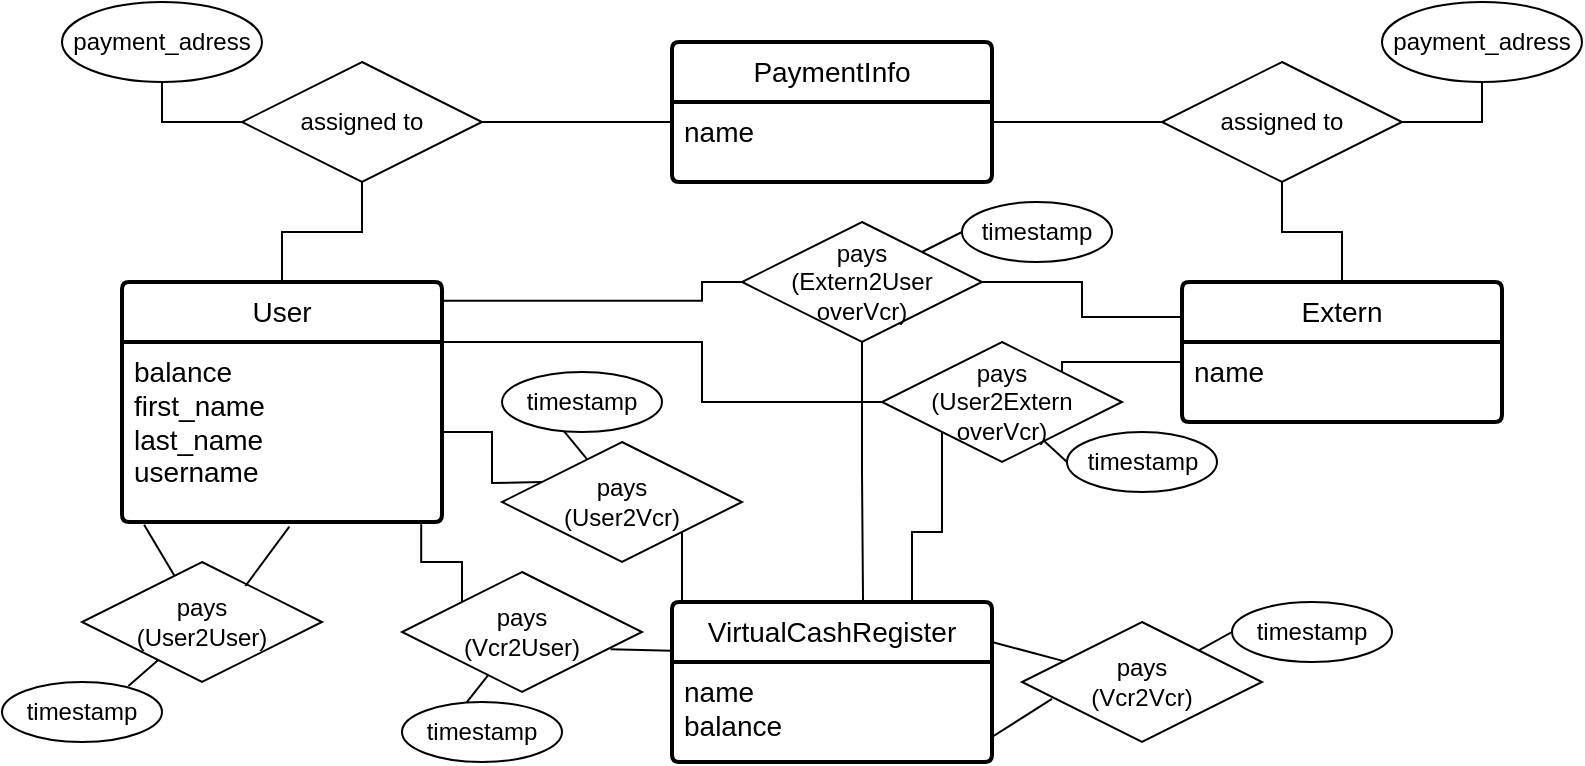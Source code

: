 <mxfile version="26.2.6">
  <diagram id="R2lEEEUBdFMjLlhIrx00" name="Page-1">
    <mxGraphModel dx="1044" dy="535" grid="1" gridSize="10" guides="1" tooltips="1" connect="1" arrows="1" fold="1" page="1" pageScale="1" pageWidth="850" pageHeight="1100" math="0" shadow="0" extFonts="Permanent Marker^https://fonts.googleapis.com/css?family=Permanent+Marker">
      <root>
        <mxCell id="0" />
        <mxCell id="1" parent="0" />
        <mxCell id="-f9wHyspJrlfjGtX0Zqk-20" value="User" style="swimlane;childLayout=stackLayout;horizontal=1;startSize=30;horizontalStack=0;rounded=1;fontSize=14;fontStyle=0;strokeWidth=2;resizeParent=0;resizeLast=1;shadow=0;dashed=0;align=center;arcSize=4;whiteSpace=wrap;html=1;" vertex="1" parent="1">
          <mxGeometry x="70" y="170" width="160" height="120" as="geometry" />
        </mxCell>
        <mxCell id="-f9wHyspJrlfjGtX0Zqk-21" value="&lt;div&gt;&lt;font style=&quot;font-size: 14px;&quot;&gt;balance&lt;/font&gt;&lt;/div&gt;&lt;div&gt;&lt;font style=&quot;font-size: 14px;&quot;&gt;first_name&lt;/font&gt;&lt;/div&gt;&lt;div&gt;&lt;font style=&quot;font-size: 14px;&quot;&gt;last_name&lt;/font&gt;&lt;/div&gt;&lt;div&gt;&lt;font style=&quot;font-size: 14px;&quot;&gt;username&lt;/font&gt;&lt;/div&gt;" style="align=left;strokeColor=none;fillColor=none;spacingLeft=4;spacingRight=4;fontSize=12;verticalAlign=top;resizable=0;rotatable=0;part=1;html=1;whiteSpace=wrap;" vertex="1" parent="-f9wHyspJrlfjGtX0Zqk-20">
          <mxGeometry y="30" width="160" height="90" as="geometry" />
        </mxCell>
        <mxCell id="-f9wHyspJrlfjGtX0Zqk-23" value="Extern" style="swimlane;childLayout=stackLayout;horizontal=1;startSize=30;horizontalStack=0;rounded=1;fontSize=14;fontStyle=0;strokeWidth=2;resizeParent=0;resizeLast=1;shadow=0;dashed=0;align=center;arcSize=4;whiteSpace=wrap;html=1;" vertex="1" parent="1">
          <mxGeometry x="600" y="170" width="160" height="70" as="geometry" />
        </mxCell>
        <mxCell id="-f9wHyspJrlfjGtX0Zqk-30" value="&lt;font style=&quot;font-size: 14px;&quot;&gt;name&lt;/font&gt;" style="align=left;strokeColor=none;fillColor=none;spacingLeft=4;spacingRight=4;fontSize=12;verticalAlign=top;resizable=0;rotatable=0;part=1;html=1;whiteSpace=wrap;" vertex="1" parent="-f9wHyspJrlfjGtX0Zqk-23">
          <mxGeometry y="30" width="160" height="40" as="geometry" />
        </mxCell>
        <mxCell id="-f9wHyspJrlfjGtX0Zqk-36" style="edgeStyle=orthogonalEdgeStyle;rounded=0;orthogonalLoop=1;jettySize=auto;html=1;entryX=0;entryY=0.5;entryDx=0;entryDy=0;endArrow=none;startFill=0;" edge="1" parent="1" source="-f9wHyspJrlfjGtX0Zqk-25" target="-f9wHyspJrlfjGtX0Zqk-33">
          <mxGeometry relative="1" as="geometry">
            <Array as="points">
              <mxPoint x="540" y="90" />
              <mxPoint x="540" y="90" />
            </Array>
          </mxGeometry>
        </mxCell>
        <mxCell id="-f9wHyspJrlfjGtX0Zqk-25" value="PaymentInfo" style="swimlane;childLayout=stackLayout;horizontal=1;startSize=30;horizontalStack=0;rounded=1;fontSize=14;fontStyle=0;strokeWidth=2;resizeParent=0;resizeLast=1;shadow=0;dashed=0;align=center;arcSize=4;whiteSpace=wrap;html=1;" vertex="1" parent="1">
          <mxGeometry x="345" y="50" width="160" height="70" as="geometry" />
        </mxCell>
        <mxCell id="-f9wHyspJrlfjGtX0Zqk-26" value="&lt;font style=&quot;font-size: 14px;&quot;&gt;name&lt;/font&gt;" style="align=left;strokeColor=none;fillColor=none;spacingLeft=4;spacingRight=4;fontSize=12;verticalAlign=top;resizable=0;rotatable=0;part=1;html=1;whiteSpace=wrap;" vertex="1" parent="-f9wHyspJrlfjGtX0Zqk-25">
          <mxGeometry y="30" width="160" height="40" as="geometry" />
        </mxCell>
        <mxCell id="-f9wHyspJrlfjGtX0Zqk-29" style="edgeStyle=orthogonalEdgeStyle;rounded=0;orthogonalLoop=1;jettySize=auto;html=1;entryX=1;entryY=1;entryDx=0;entryDy=0;endArrow=none;startFill=0;" edge="1" parent="1" source="-f9wHyspJrlfjGtX0Zqk-27" target="-f9wHyspJrlfjGtX0Zqk-28">
          <mxGeometry relative="1" as="geometry">
            <Array as="points">
              <mxPoint x="90" y="90" />
              <mxPoint x="90" y="64" />
            </Array>
          </mxGeometry>
        </mxCell>
        <mxCell id="-f9wHyspJrlfjGtX0Zqk-31" value="" style="edgeStyle=orthogonalEdgeStyle;rounded=0;orthogonalLoop=1;jettySize=auto;html=1;entryX=0;entryY=0.25;entryDx=0;entryDy=0;endArrow=none;startFill=0;" edge="1" parent="1" source="-f9wHyspJrlfjGtX0Zqk-27" target="-f9wHyspJrlfjGtX0Zqk-26">
          <mxGeometry relative="1" as="geometry" />
        </mxCell>
        <mxCell id="-f9wHyspJrlfjGtX0Zqk-32" style="edgeStyle=orthogonalEdgeStyle;rounded=0;orthogonalLoop=1;jettySize=auto;html=1;entryX=0.5;entryY=0;entryDx=0;entryDy=0;endArrow=none;startFill=0;" edge="1" parent="1" source="-f9wHyspJrlfjGtX0Zqk-27" target="-f9wHyspJrlfjGtX0Zqk-20">
          <mxGeometry relative="1" as="geometry" />
        </mxCell>
        <mxCell id="-f9wHyspJrlfjGtX0Zqk-27" value="assigned to" style="shape=rhombus;perimeter=rhombusPerimeter;whiteSpace=wrap;html=1;align=center;" vertex="1" parent="1">
          <mxGeometry x="130" y="60" width="120" height="60" as="geometry" />
        </mxCell>
        <mxCell id="-f9wHyspJrlfjGtX0Zqk-28" value="payment_adress" style="ellipse;whiteSpace=wrap;html=1;align=center;" vertex="1" parent="1">
          <mxGeometry x="40" y="30" width="100" height="40" as="geometry" />
        </mxCell>
        <mxCell id="-f9wHyspJrlfjGtX0Zqk-37" style="edgeStyle=orthogonalEdgeStyle;rounded=0;orthogonalLoop=1;jettySize=auto;html=1;entryX=0.5;entryY=0;entryDx=0;entryDy=0;endArrow=none;startFill=0;" edge="1" parent="1" source="-f9wHyspJrlfjGtX0Zqk-33" target="-f9wHyspJrlfjGtX0Zqk-23">
          <mxGeometry relative="1" as="geometry" />
        </mxCell>
        <mxCell id="-f9wHyspJrlfjGtX0Zqk-33" value="assigned to" style="shape=rhombus;perimeter=rhombusPerimeter;whiteSpace=wrap;html=1;align=center;" vertex="1" parent="1">
          <mxGeometry x="590" y="60" width="120" height="60" as="geometry" />
        </mxCell>
        <mxCell id="-f9wHyspJrlfjGtX0Zqk-34" value="payment_adress" style="ellipse;whiteSpace=wrap;html=1;align=center;" vertex="1" parent="1">
          <mxGeometry x="700" y="30" width="100" height="40" as="geometry" />
        </mxCell>
        <mxCell id="-f9wHyspJrlfjGtX0Zqk-35" style="edgeStyle=orthogonalEdgeStyle;rounded=0;orthogonalLoop=1;jettySize=auto;html=1;entryX=1;entryY=0.5;entryDx=0;entryDy=0;endArrow=none;startFill=0;" edge="1" parent="1" source="-f9wHyspJrlfjGtX0Zqk-34" target="-f9wHyspJrlfjGtX0Zqk-33">
          <mxGeometry relative="1" as="geometry" />
        </mxCell>
        <mxCell id="-f9wHyspJrlfjGtX0Zqk-38" value="VirtualCashRegister" style="swimlane;childLayout=stackLayout;horizontal=1;startSize=30;horizontalStack=0;rounded=1;fontSize=14;fontStyle=0;strokeWidth=2;resizeParent=0;resizeLast=1;shadow=0;dashed=0;align=center;arcSize=4;whiteSpace=wrap;html=1;" vertex="1" parent="1">
          <mxGeometry x="345" y="330" width="160" height="80" as="geometry" />
        </mxCell>
        <mxCell id="-f9wHyspJrlfjGtX0Zqk-39" value="&lt;div&gt;&lt;font style=&quot;font-size: 14px;&quot;&gt;name&lt;/font&gt;&lt;/div&gt;&lt;div&gt;&lt;font style=&quot;font-size: 14px;&quot;&gt;balance&lt;/font&gt;&lt;/div&gt;" style="align=left;strokeColor=none;fillColor=none;spacingLeft=4;spacingRight=4;fontSize=12;verticalAlign=top;resizable=0;rotatable=0;part=1;html=1;whiteSpace=wrap;" vertex="1" parent="-f9wHyspJrlfjGtX0Zqk-38">
          <mxGeometry y="30" width="160" height="50" as="geometry" />
        </mxCell>
        <mxCell id="-f9wHyspJrlfjGtX0Zqk-40" value="pays&lt;br&gt;(Vcr2Vcr)" style="shape=rhombus;perimeter=rhombusPerimeter;whiteSpace=wrap;html=1;align=center;" vertex="1" parent="1">
          <mxGeometry x="520" y="340" width="120" height="60" as="geometry" />
        </mxCell>
        <mxCell id="-f9wHyspJrlfjGtX0Zqk-46" value="" style="endArrow=none;html=1;rounded=0;exitX=1;exitY=0.25;exitDx=0;exitDy=0;" edge="1" parent="1" source="-f9wHyspJrlfjGtX0Zqk-38" target="-f9wHyspJrlfjGtX0Zqk-40">
          <mxGeometry relative="1" as="geometry">
            <mxPoint x="460" y="310" as="sourcePoint" />
            <mxPoint x="620" y="310" as="targetPoint" />
          </mxGeometry>
        </mxCell>
        <mxCell id="-f9wHyspJrlfjGtX0Zqk-47" value="" style="endArrow=none;html=1;rounded=0;entryX=0.125;entryY=0.641;entryDx=0;entryDy=0;entryPerimeter=0;exitX=1;exitY=0.75;exitDx=0;exitDy=0;" edge="1" parent="1" source="-f9wHyspJrlfjGtX0Zqk-39" target="-f9wHyspJrlfjGtX0Zqk-40">
          <mxGeometry relative="1" as="geometry">
            <mxPoint x="460" y="310" as="sourcePoint" />
            <mxPoint x="620" y="310" as="targetPoint" />
          </mxGeometry>
        </mxCell>
        <mxCell id="-f9wHyspJrlfjGtX0Zqk-48" value="timestamp" style="ellipse;whiteSpace=wrap;html=1;align=center;" vertex="1" parent="1">
          <mxGeometry x="625" y="330" width="80" height="30" as="geometry" />
        </mxCell>
        <mxCell id="-f9wHyspJrlfjGtX0Zqk-49" value="" style="endArrow=none;html=1;rounded=0;entryX=0;entryY=0.5;entryDx=0;entryDy=0;" edge="1" parent="1" source="-f9wHyspJrlfjGtX0Zqk-40" target="-f9wHyspJrlfjGtX0Zqk-48">
          <mxGeometry relative="1" as="geometry">
            <mxPoint x="500" y="350" as="sourcePoint" />
            <mxPoint x="660" y="350" as="targetPoint" />
          </mxGeometry>
        </mxCell>
        <mxCell id="-f9wHyspJrlfjGtX0Zqk-50" value="pays&lt;br&gt;(User2User)" style="shape=rhombus;perimeter=rhombusPerimeter;whiteSpace=wrap;html=1;align=center;" vertex="1" parent="1">
          <mxGeometry x="50" y="310" width="120" height="60" as="geometry" />
        </mxCell>
        <mxCell id="-f9wHyspJrlfjGtX0Zqk-51" value="" style="endArrow=none;html=1;rounded=0;exitX=0.069;exitY=1.015;exitDx=0;exitDy=0;exitPerimeter=0;" edge="1" parent="1" target="-f9wHyspJrlfjGtX0Zqk-50" source="-f9wHyspJrlfjGtX0Zqk-21">
          <mxGeometry relative="1" as="geometry">
            <mxPoint x="50" y="320" as="sourcePoint" />
            <mxPoint x="165" y="280" as="targetPoint" />
          </mxGeometry>
        </mxCell>
        <mxCell id="-f9wHyspJrlfjGtX0Zqk-52" value="" style="endArrow=none;html=1;rounded=0;entryX=0.681;entryY=0.2;entryDx=0;entryDy=0;entryPerimeter=0;exitX=0.523;exitY=1.026;exitDx=0;exitDy=0;exitPerimeter=0;" edge="1" parent="1" target="-f9wHyspJrlfjGtX0Zqk-50" source="-f9wHyspJrlfjGtX0Zqk-21">
          <mxGeometry relative="1" as="geometry">
            <mxPoint x="50" y="368" as="sourcePoint" />
            <mxPoint x="165" y="280" as="targetPoint" />
          </mxGeometry>
        </mxCell>
        <mxCell id="-f9wHyspJrlfjGtX0Zqk-53" value="timestamp" style="ellipse;whiteSpace=wrap;html=1;align=center;" vertex="1" parent="1">
          <mxGeometry x="10" y="370" width="80" height="30" as="geometry" />
        </mxCell>
        <mxCell id="-f9wHyspJrlfjGtX0Zqk-54" value="" style="endArrow=none;html=1;rounded=0;entryX=0.79;entryY=0.068;entryDx=0;entryDy=0;entryPerimeter=0;" edge="1" parent="1" source="-f9wHyspJrlfjGtX0Zqk-50" target="-f9wHyspJrlfjGtX0Zqk-53">
          <mxGeometry relative="1" as="geometry">
            <mxPoint x="45" y="320" as="sourcePoint" />
            <mxPoint x="205" y="320" as="targetPoint" />
          </mxGeometry>
        </mxCell>
        <mxCell id="-f9wHyspJrlfjGtX0Zqk-55" value="pays&lt;br&gt;(User2Vcr)" style="shape=rhombus;perimeter=rhombusPerimeter;whiteSpace=wrap;html=1;align=center;" vertex="1" parent="1">
          <mxGeometry x="260" y="250" width="120" height="60" as="geometry" />
        </mxCell>
        <mxCell id="-f9wHyspJrlfjGtX0Zqk-56" value="timestamp" style="ellipse;whiteSpace=wrap;html=1;align=center;" vertex="1" parent="1">
          <mxGeometry x="260" y="215" width="80" height="30" as="geometry" />
        </mxCell>
        <mxCell id="-f9wHyspJrlfjGtX0Zqk-57" value="" style="endArrow=none;html=1;rounded=0;entryX=0.386;entryY=0.98;entryDx=0;entryDy=0;entryPerimeter=0;" edge="1" parent="1" source="-f9wHyspJrlfjGtX0Zqk-55" target="-f9wHyspJrlfjGtX0Zqk-56">
          <mxGeometry relative="1" as="geometry">
            <mxPoint x="220" y="180" as="sourcePoint" />
            <mxPoint x="380" y="180" as="targetPoint" />
          </mxGeometry>
        </mxCell>
        <mxCell id="-f9wHyspJrlfjGtX0Zqk-58" value="pays&lt;br&gt;(Vcr2User)" style="shape=rhombus;perimeter=rhombusPerimeter;whiteSpace=wrap;html=1;align=center;" vertex="1" parent="1">
          <mxGeometry x="210" y="315" width="120" height="60" as="geometry" />
        </mxCell>
        <mxCell id="-f9wHyspJrlfjGtX0Zqk-59" value="timestamp" style="ellipse;whiteSpace=wrap;html=1;align=center;" vertex="1" parent="1">
          <mxGeometry x="210" y="380" width="80" height="30" as="geometry" />
        </mxCell>
        <mxCell id="-f9wHyspJrlfjGtX0Zqk-60" value="" style="endArrow=none;html=1;rounded=0;entryX=0.403;entryY=0.012;entryDx=0;entryDy=0;entryPerimeter=0;" edge="1" parent="1" source="-f9wHyspJrlfjGtX0Zqk-58" target="-f9wHyspJrlfjGtX0Zqk-59">
          <mxGeometry relative="1" as="geometry">
            <mxPoint x="330" y="240" as="sourcePoint" />
            <mxPoint x="490" y="240" as="targetPoint" />
          </mxGeometry>
        </mxCell>
        <mxCell id="-f9wHyspJrlfjGtX0Zqk-73" style="edgeStyle=orthogonalEdgeStyle;rounded=0;orthogonalLoop=1;jettySize=auto;html=1;entryX=0;entryY=0.25;entryDx=0;entryDy=0;endArrow=none;startFill=0;" edge="1" parent="1" source="-f9wHyspJrlfjGtX0Zqk-61" target="-f9wHyspJrlfjGtX0Zqk-23">
          <mxGeometry relative="1" as="geometry" />
        </mxCell>
        <mxCell id="-f9wHyspJrlfjGtX0Zqk-61" value="pays&lt;br&gt;(Extern2User&lt;br&gt;overVcr)" style="shape=rhombus;perimeter=rhombusPerimeter;whiteSpace=wrap;html=1;align=center;" vertex="1" parent="1">
          <mxGeometry x="380" y="140" width="120" height="60" as="geometry" />
        </mxCell>
        <mxCell id="-f9wHyspJrlfjGtX0Zqk-62" value="timestamp" style="ellipse;whiteSpace=wrap;html=1;align=center;" vertex="1" parent="1">
          <mxGeometry x="490" y="130" width="75" height="30" as="geometry" />
        </mxCell>
        <mxCell id="-f9wHyspJrlfjGtX0Zqk-63" value="" style="endArrow=none;html=1;rounded=0;entryX=0;entryY=0.5;entryDx=0;entryDy=0;" edge="1" parent="1" source="-f9wHyspJrlfjGtX0Zqk-61" target="-f9wHyspJrlfjGtX0Zqk-62">
          <mxGeometry relative="1" as="geometry">
            <mxPoint x="530" y="380" as="sourcePoint" />
            <mxPoint x="690" y="380" as="targetPoint" />
          </mxGeometry>
        </mxCell>
        <mxCell id="-f9wHyspJrlfjGtX0Zqk-72" style="edgeStyle=orthogonalEdgeStyle;rounded=0;orthogonalLoop=1;jettySize=auto;html=1;entryX=0;entryY=0.25;entryDx=0;entryDy=0;exitX=1;exitY=0;exitDx=0;exitDy=0;endArrow=none;startFill=0;" edge="1" parent="1" source="-f9wHyspJrlfjGtX0Zqk-64" target="-f9wHyspJrlfjGtX0Zqk-30">
          <mxGeometry relative="1" as="geometry">
            <Array as="points">
              <mxPoint x="540" y="210" />
            </Array>
          </mxGeometry>
        </mxCell>
        <mxCell id="-f9wHyspJrlfjGtX0Zqk-75" style="edgeStyle=orthogonalEdgeStyle;rounded=0;orthogonalLoop=1;jettySize=auto;html=1;entryX=1;entryY=0.25;entryDx=0;entryDy=0;endArrow=none;startFill=0;exitX=0;exitY=0.5;exitDx=0;exitDy=0;" edge="1" parent="1" source="-f9wHyspJrlfjGtX0Zqk-64" target="-f9wHyspJrlfjGtX0Zqk-20">
          <mxGeometry relative="1" as="geometry">
            <Array as="points">
              <mxPoint x="360" y="230" />
              <mxPoint x="360" y="200" />
            </Array>
          </mxGeometry>
        </mxCell>
        <mxCell id="-f9wHyspJrlfjGtX0Zqk-64" value="pays&lt;br&gt;(User2Extern&lt;br&gt;overVcr)" style="shape=rhombus;perimeter=rhombusPerimeter;whiteSpace=wrap;html=1;align=center;" vertex="1" parent="1">
          <mxGeometry x="450" y="200" width="120" height="60" as="geometry" />
        </mxCell>
        <mxCell id="-f9wHyspJrlfjGtX0Zqk-65" value="timestamp" style="ellipse;whiteSpace=wrap;html=1;align=center;" vertex="1" parent="1">
          <mxGeometry x="542.5" y="245" width="75" height="30" as="geometry" />
        </mxCell>
        <mxCell id="-f9wHyspJrlfjGtX0Zqk-66" value="" style="endArrow=none;html=1;rounded=0;entryX=0;entryY=0.5;entryDx=0;entryDy=0;" edge="1" parent="1" source="-f9wHyspJrlfjGtX0Zqk-64" target="-f9wHyspJrlfjGtX0Zqk-65">
          <mxGeometry relative="1" as="geometry">
            <mxPoint x="455" y="260" as="sourcePoint" />
            <mxPoint x="615" y="260" as="targetPoint" />
          </mxGeometry>
        </mxCell>
        <mxCell id="-f9wHyspJrlfjGtX0Zqk-67" style="edgeStyle=orthogonalEdgeStyle;rounded=0;orthogonalLoop=1;jettySize=auto;html=1;endArrow=none;startFill=0;" edge="1" parent="1" source="-f9wHyspJrlfjGtX0Zqk-21">
          <mxGeometry relative="1" as="geometry">
            <mxPoint x="280" y="270" as="targetPoint" />
          </mxGeometry>
        </mxCell>
        <mxCell id="-f9wHyspJrlfjGtX0Zqk-68" style="edgeStyle=orthogonalEdgeStyle;rounded=0;orthogonalLoop=1;jettySize=auto;html=1;entryX=0.123;entryY=0;entryDx=0;entryDy=0;entryPerimeter=0;endArrow=none;startFill=0;" edge="1" parent="1" source="-f9wHyspJrlfjGtX0Zqk-55" target="-f9wHyspJrlfjGtX0Zqk-38">
          <mxGeometry relative="1" as="geometry">
            <Array as="points">
              <mxPoint x="350" y="330" />
            </Array>
          </mxGeometry>
        </mxCell>
        <mxCell id="-f9wHyspJrlfjGtX0Zqk-69" value="" style="endArrow=none;html=1;rounded=0;exitX=0.869;exitY=0.643;exitDx=0;exitDy=0;exitPerimeter=0;entryX=-0.002;entryY=0.305;entryDx=0;entryDy=0;entryPerimeter=0;" edge="1" parent="1" source="-f9wHyspJrlfjGtX0Zqk-58" target="-f9wHyspJrlfjGtX0Zqk-38">
          <mxGeometry relative="1" as="geometry">
            <mxPoint x="290" y="330" as="sourcePoint" />
            <mxPoint x="450" y="330" as="targetPoint" />
          </mxGeometry>
        </mxCell>
        <mxCell id="-f9wHyspJrlfjGtX0Zqk-70" style="edgeStyle=orthogonalEdgeStyle;rounded=0;orthogonalLoop=1;jettySize=auto;html=1;endArrow=none;startFill=0;entryX=0;entryY=0;entryDx=0;entryDy=0;exitX=0.935;exitY=1.013;exitDx=0;exitDy=0;exitPerimeter=0;" edge="1" parent="1" source="-f9wHyspJrlfjGtX0Zqk-21" target="-f9wHyspJrlfjGtX0Zqk-58">
          <mxGeometry relative="1" as="geometry">
            <mxPoint x="190" y="300" as="sourcePoint" />
            <mxPoint x="240" y="325" as="targetPoint" />
          </mxGeometry>
        </mxCell>
        <mxCell id="-f9wHyspJrlfjGtX0Zqk-71" style="edgeStyle=orthogonalEdgeStyle;rounded=0;orthogonalLoop=1;jettySize=auto;html=1;endArrow=none;startFill=0;entryX=0.75;entryY=0;entryDx=0;entryDy=0;exitX=0;exitY=1;exitDx=0;exitDy=0;" edge="1" parent="1" source="-f9wHyspJrlfjGtX0Zqk-64" target="-f9wHyspJrlfjGtX0Zqk-38">
          <mxGeometry relative="1" as="geometry">
            <mxPoint x="414.74" y="247.5" as="sourcePoint" />
            <mxPoint x="464.74" y="272.5" as="targetPoint" />
          </mxGeometry>
        </mxCell>
        <mxCell id="-f9wHyspJrlfjGtX0Zqk-74" style="edgeStyle=orthogonalEdgeStyle;rounded=0;orthogonalLoop=1;jettySize=auto;html=1;entryX=0.999;entryY=0.078;entryDx=0;entryDy=0;entryPerimeter=0;endArrow=none;startFill=0;" edge="1" parent="1" source="-f9wHyspJrlfjGtX0Zqk-61" target="-f9wHyspJrlfjGtX0Zqk-20">
          <mxGeometry relative="1" as="geometry">
            <Array as="points">
              <mxPoint x="360" y="170" />
              <mxPoint x="360" y="179" />
            </Array>
          </mxGeometry>
        </mxCell>
        <mxCell id="-f9wHyspJrlfjGtX0Zqk-76" style="edgeStyle=orthogonalEdgeStyle;rounded=0;orthogonalLoop=1;jettySize=auto;html=1;entryX=0.597;entryY=0.008;entryDx=0;entryDy=0;entryPerimeter=0;endArrow=none;startFill=0;" edge="1" parent="1" source="-f9wHyspJrlfjGtX0Zqk-61" target="-f9wHyspJrlfjGtX0Zqk-38">
          <mxGeometry relative="1" as="geometry" />
        </mxCell>
      </root>
    </mxGraphModel>
  </diagram>
</mxfile>
